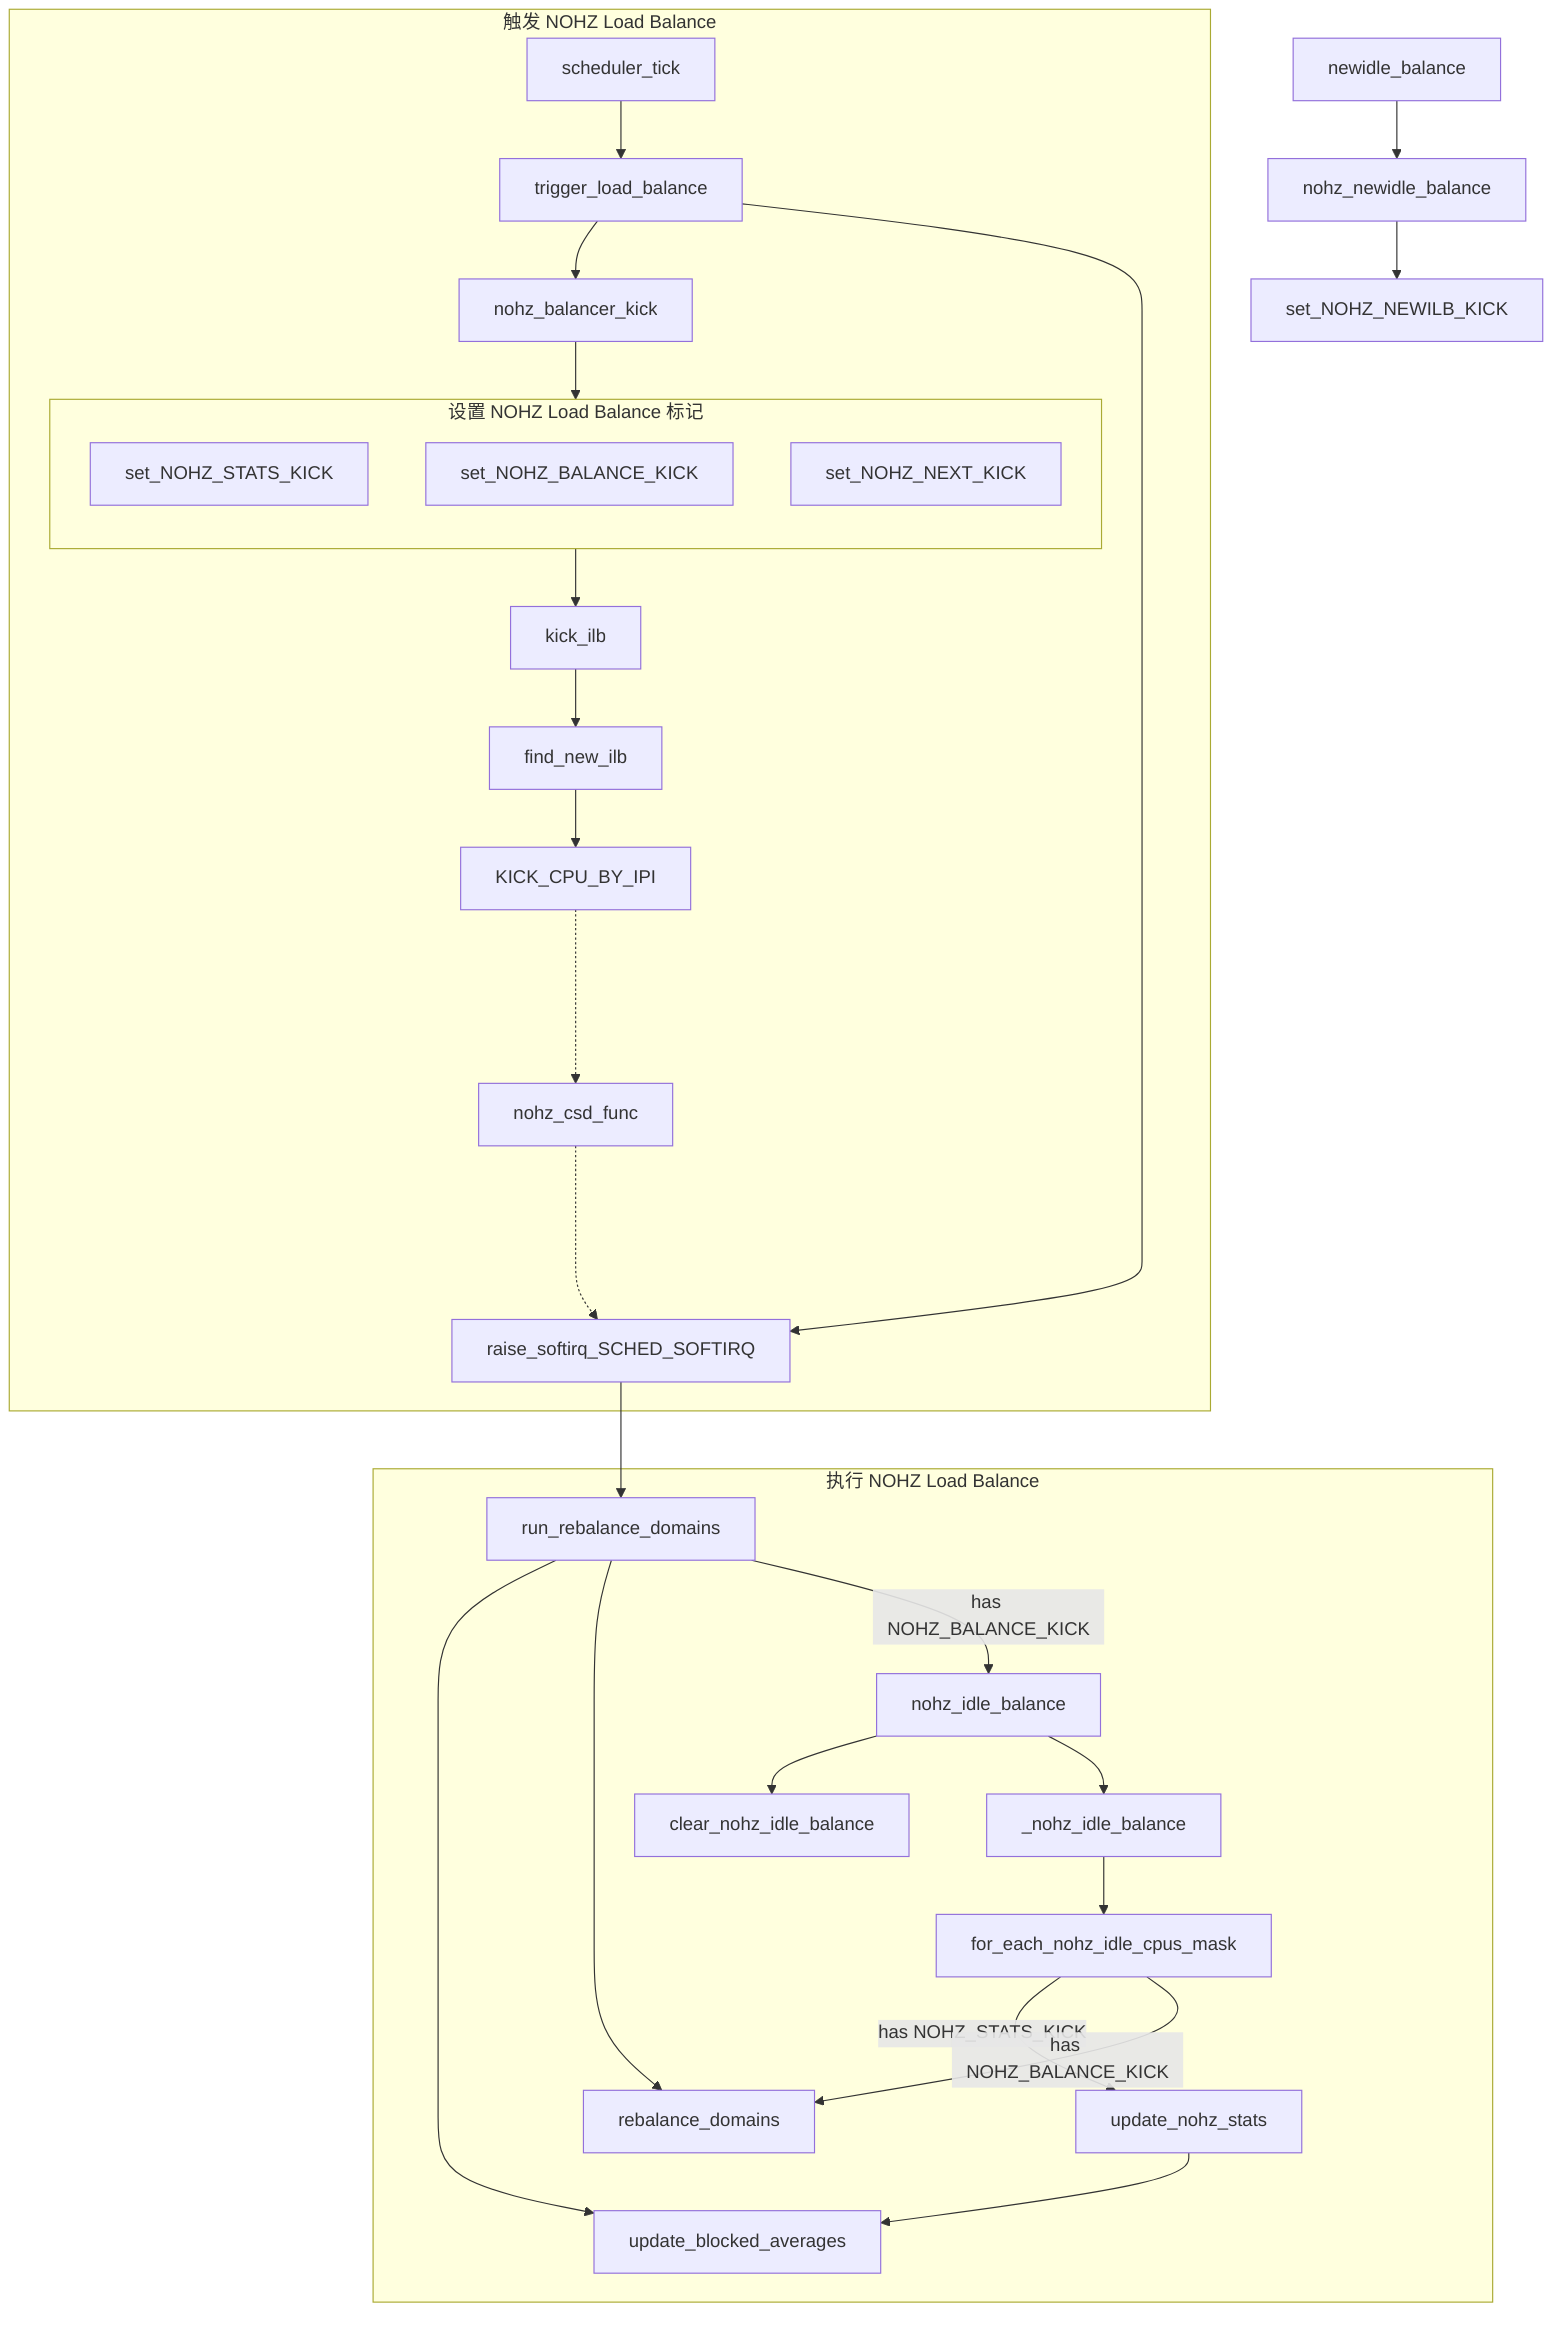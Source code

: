 flowchart TB
	%% 周期性负载均衡器 run_rebalance_domains
	run_rebalance_domains --> update_blocked_averages;
	run_rebalance_domains --> rebalance_domains;

	subgraph TriggerNOHZLB [触发 NOHZ Load Balance]
	direction TB
		%% KICK
		scheduler_tick --> trigger_load_balance --> nohz_balancer_kick;
		trigger_load_balance --> raise_softirq_SCHED_SOFTIRQ;
		nohz_balancer_kick --> SetNOHZ --> kick_ilb --> find_new_ilb --> KICK_CPU_BY_IPI -...-> nohz_csd_func -...-> raise_softirq_SCHED_SOFTIRQ;

		subgraph SetNOHZ [设置 NOHZ Load Balance 标记]
		direction TB
			set_NOHZ_STATS_KICK
			set_NOHZ_BALANCE_KICK
			set_NOHZ_NEXT_KICK
		end
	end

	subgraph DoNOHZLB [执行 NOHZ Load Balance]
	direction TB

		raise_softirq_SCHED_SOFTIRQ --> run_rebalance_domains;

		%% NOHZ 负载均衡器 nohz_idle_balance
		run_rebalance_domains --has NOHZ_BALANCE_KICK--> nohz_idle_balance;
		nohz_idle_balance --> clear_nohz_idle_balance;
		nohz_idle_balance --> _nohz_idle_balance;

		_nohz_idle_balance --> for_each_nohz_idle_cpus_mask;
		for_each_nohz_idle_cpus_mask --has NOHZ_STATS_KICK--> update_nohz_stats --> update_blocked_averages;
		for_each_nohz_idle_cpus_mask --has NOHZ_BALANCE_KICK --> rebalance_domains;
	end

	%% IDLE 负载均衡器
	newidle_balance --> nohz_newidle_balance;
	nohz_newidle_balance --> set_NOHZ_NEWILB_KICK